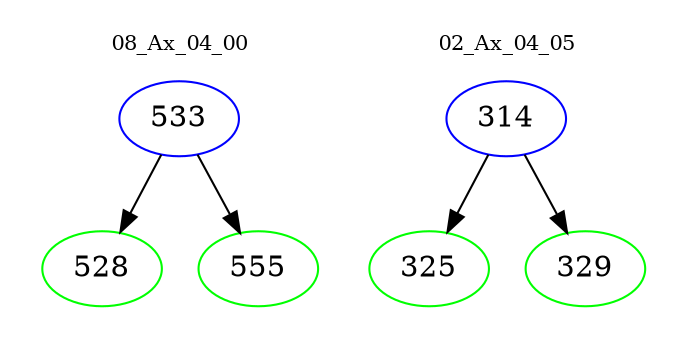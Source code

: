 digraph{
subgraph cluster_0 {
color = white
label = "08_Ax_04_00";
fontsize=10;
T0_533 [label="533", color="blue"]
T0_533 -> T0_528 [color="black"]
T0_528 [label="528", color="green"]
T0_533 -> T0_555 [color="black"]
T0_555 [label="555", color="green"]
}
subgraph cluster_1 {
color = white
label = "02_Ax_04_05";
fontsize=10;
T1_314 [label="314", color="blue"]
T1_314 -> T1_325 [color="black"]
T1_325 [label="325", color="green"]
T1_314 -> T1_329 [color="black"]
T1_329 [label="329", color="green"]
}
}
